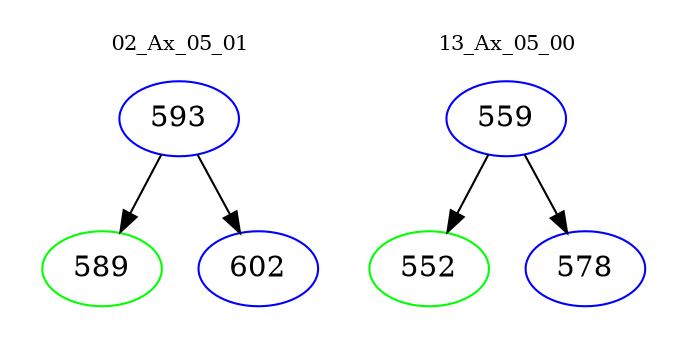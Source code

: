 digraph{
subgraph cluster_0 {
color = white
label = "02_Ax_05_01";
fontsize=10;
T0_593 [label="593", color="blue"]
T0_593 -> T0_589 [color="black"]
T0_589 [label="589", color="green"]
T0_593 -> T0_602 [color="black"]
T0_602 [label="602", color="blue"]
}
subgraph cluster_1 {
color = white
label = "13_Ax_05_00";
fontsize=10;
T1_559 [label="559", color="blue"]
T1_559 -> T1_552 [color="black"]
T1_552 [label="552", color="green"]
T1_559 -> T1_578 [color="black"]
T1_578 [label="578", color="blue"]
}
}
